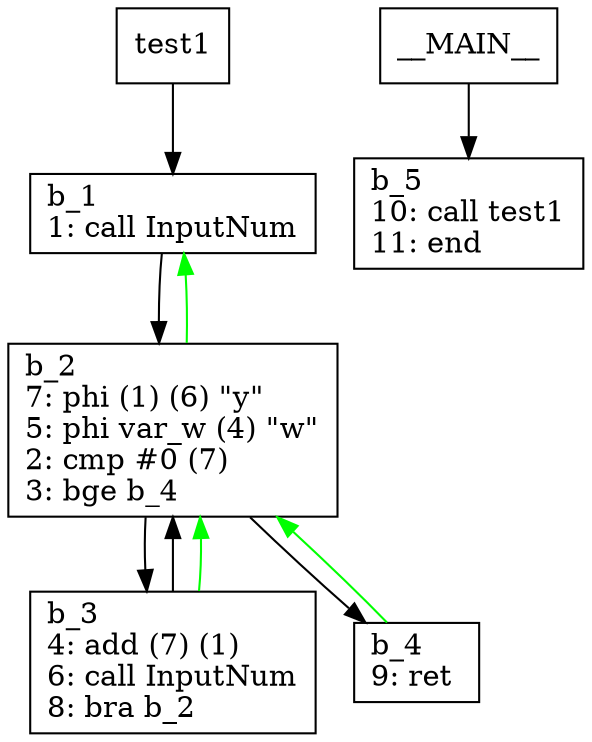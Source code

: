 digraph Computation {
node [shape=box];
test1 -> b_1;
b_1 [label="b_1\l1: call InputNum\l"]
b_1 -> b_2;
b_2 [label="b_2\l7: phi (1) (6) \"y\"\l5: phi var_w (4) \"w\"\l2: cmp #0 (7)\l3: bge b_4\l"]
b_2 -> b_3;
b_3 [label="b_3\l4: add (7) (1)\l6: call InputNum\l8: bra b_2\l"]
b_3 -> b_2;
b_3 -> b_2[color="green"];
b_2 -> b_4;
b_4 [label="b_4\l9: ret \l"]
b_4 -> b_2[color="green"];
b_2 -> b_1[color="green"];
__MAIN__ -> b_5;
b_5 [label="b_5\l10: call test1\l11: end\l"]
}